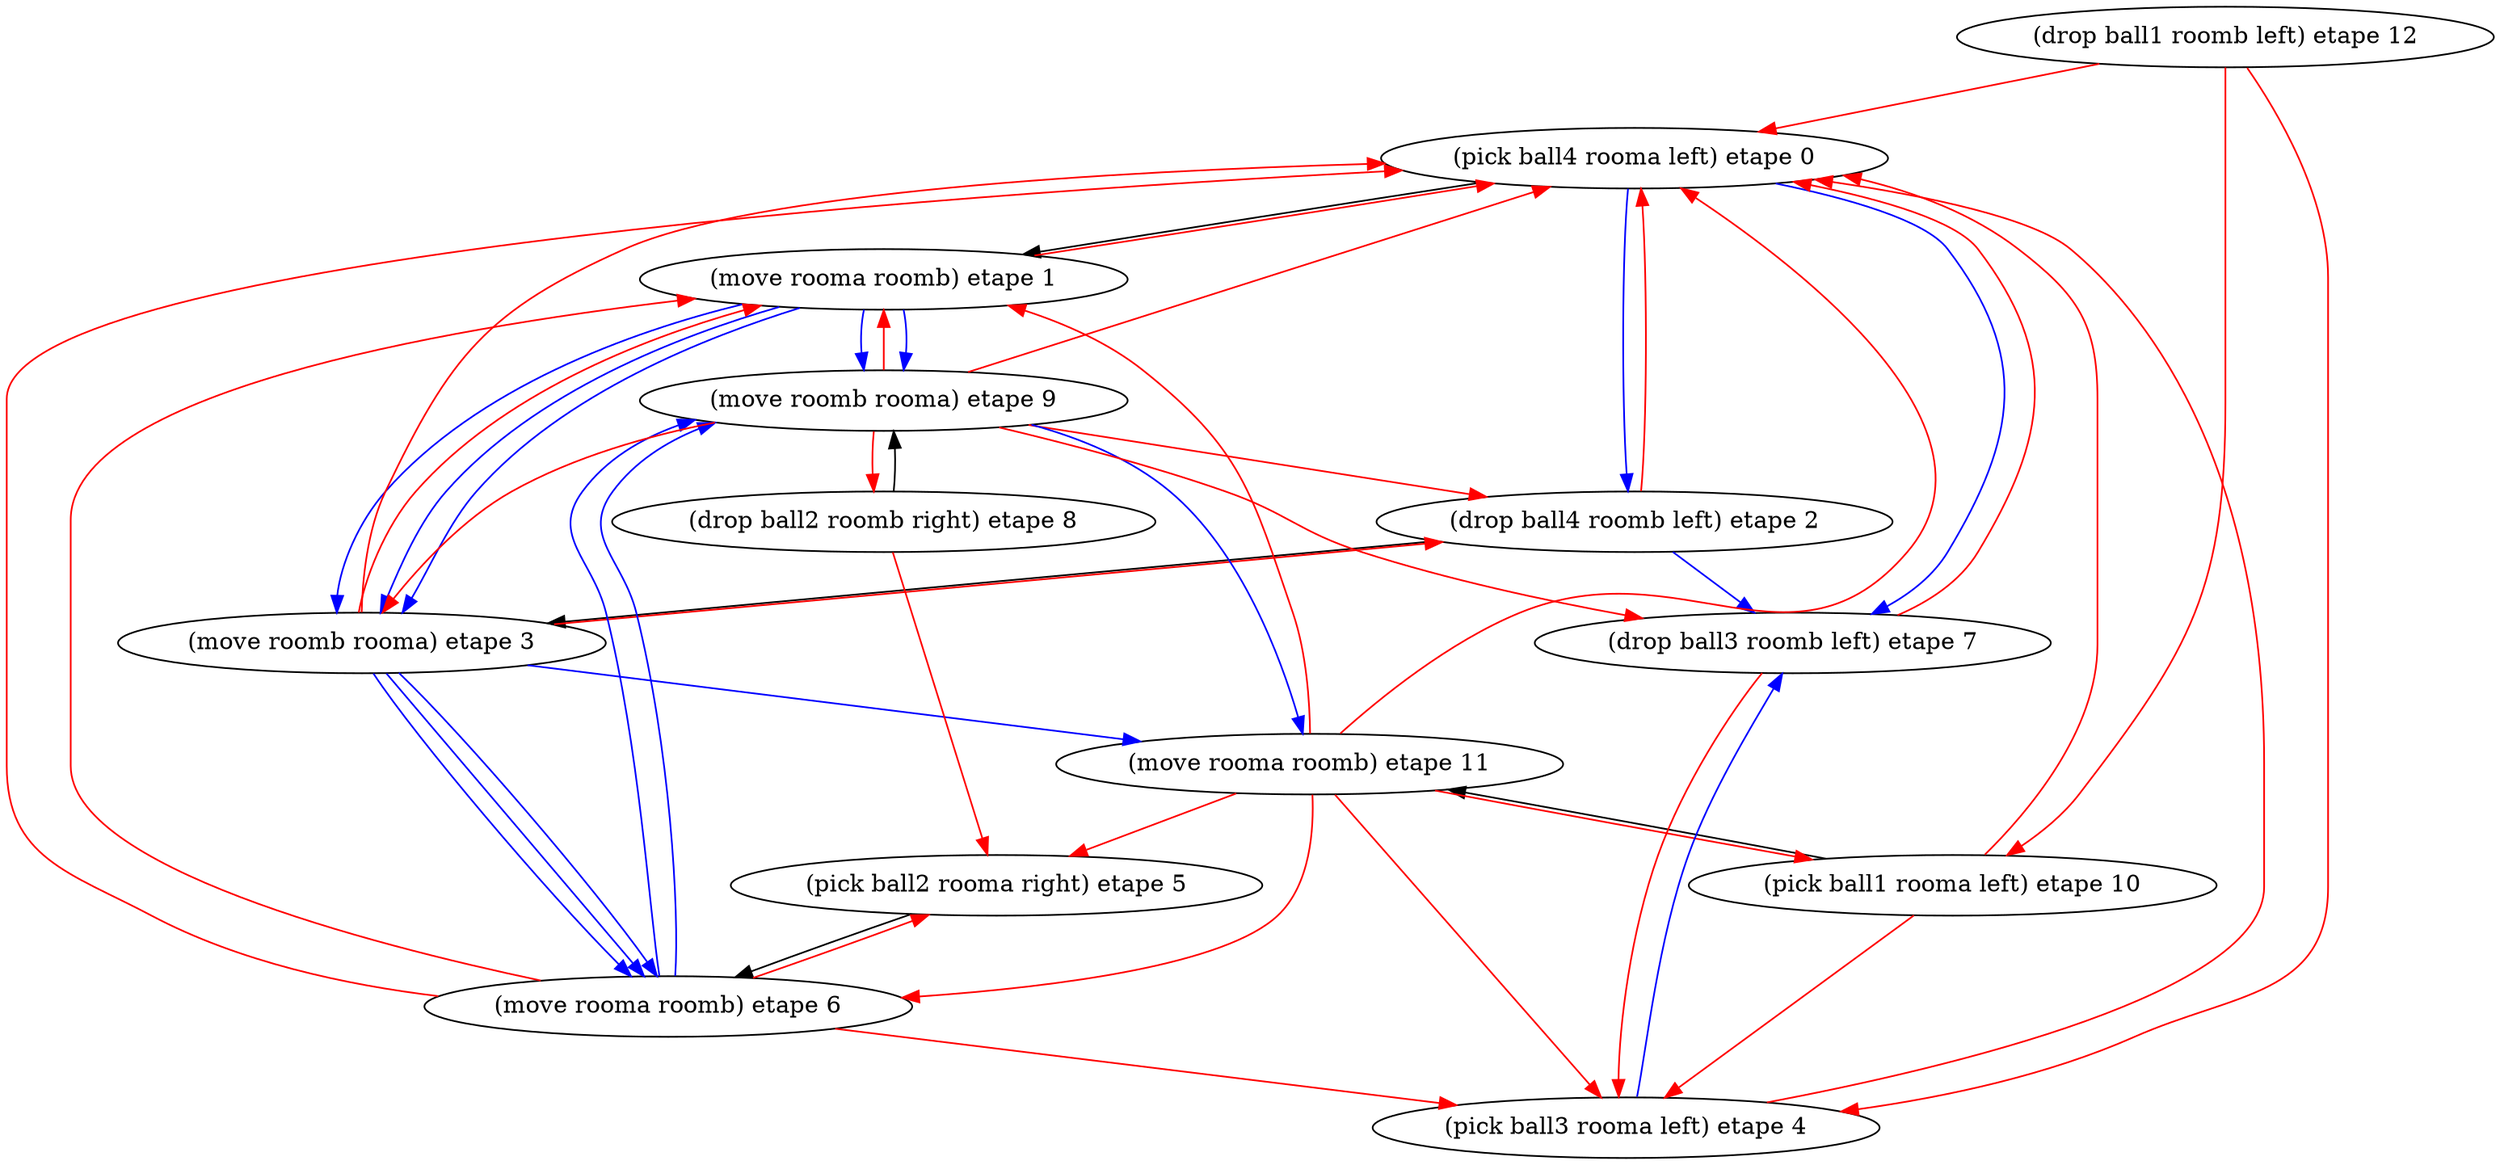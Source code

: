 digraph D { 
"(pick ball4 rooma left) etape 0" -> "(move rooma roomb) etape 1";
"(drop ball4 roomb left) etape 2" -> "(move roomb rooma) etape 3";
"(pick ball2 rooma right) etape 5" -> "(move rooma roomb) etape 6";
"(drop ball2 roomb right) etape 8" -> "(move roomb rooma) etape 9";
"(pick ball1 rooma left) etape 10" -> "(move rooma roomb) etape 11";
edge [color=red];
"(move rooma roomb) etape 1" -> "(pick ball4 rooma left) etape 0";
edge [color=red];
"(drop ball4 roomb left) etape 2" -> "(pick ball4 rooma left) etape 0";
edge [color=red];
"(move roomb rooma) etape 3" -> "(pick ball4 rooma left) etape 0";
edge [color=red];
"(pick ball3 rooma left) etape 4" -> "(pick ball4 rooma left) etape 0";
edge [color=red];
"(move rooma roomb) etape 6" -> "(pick ball4 rooma left) etape 0";
edge [color=red];
"(drop ball3 roomb left) etape 7" -> "(pick ball4 rooma left) etape 0";
edge [color=red];
"(move roomb rooma) etape 9" -> "(pick ball4 rooma left) etape 0";
edge [color=red];
"(pick ball1 rooma left) etape 10" -> "(pick ball4 rooma left) etape 0";
edge [color=red];
"(move rooma roomb) etape 11" -> "(pick ball4 rooma left) etape 0";
edge [color=red];
"(drop ball1 roomb left) etape 12" -> "(pick ball4 rooma left) etape 0";
edge [color=red];
"(move roomb rooma) etape 3" -> "(move rooma roomb) etape 1";
edge [color=red];
"(move rooma roomb) etape 6" -> "(move rooma roomb) etape 1";
edge [color=red];
"(move roomb rooma) etape 9" -> "(move rooma roomb) etape 1";
edge [color=red];
"(move rooma roomb) etape 11" -> "(move rooma roomb) etape 1";
edge [color=red];
"(move roomb rooma) etape 3" -> "(drop ball4 roomb left) etape 2";
edge [color=red];
"(move roomb rooma) etape 9" -> "(drop ball4 roomb left) etape 2";
edge [color=red];
"(move roomb rooma) etape 9" -> "(move roomb rooma) etape 3";
edge [color=blue];
"(pick ball4 rooma left) etape 0" -> "(drop ball4 roomb left) etape 2";
edge [color=blue];
"(move rooma roomb) etape 1" -> "(move roomb rooma) etape 3";
edge [color=red];
"(move rooma roomb) etape 6" -> "(pick ball3 rooma left) etape 4";
edge [color=red];
"(drop ball3 roomb left) etape 7" -> "(pick ball3 rooma left) etape 4";
edge [color=red];
"(pick ball1 rooma left) etape 10" -> "(pick ball3 rooma left) etape 4";
edge [color=red];
"(move rooma roomb) etape 11" -> "(pick ball3 rooma left) etape 4";
edge [color=red];
"(drop ball1 roomb left) etape 12" -> "(pick ball3 rooma left) etape 4";
edge [color=blue];
"(move rooma roomb) etape 1" -> "(move roomb rooma) etape 3";
edge [color=red];
"(move rooma roomb) etape 6" -> "(pick ball2 rooma right) etape 5";
edge [color=red];
"(drop ball2 roomb right) etape 8" -> "(pick ball2 rooma right) etape 5";
edge [color=red];
"(move rooma roomb) etape 11" -> "(pick ball2 rooma right) etape 5";
edge [color=blue];
"(move rooma roomb) etape 1" -> "(move roomb rooma) etape 3";
edge [color=red];
"(move rooma roomb) etape 11" -> "(move rooma roomb) etape 6";
edge [color=blue];
"(move roomb rooma) etape 3" -> "(move rooma roomb) etape 6";
edge [color=red];
"(move roomb rooma) etape 9" -> "(drop ball3 roomb left) etape 7";
edge [color=blue];
"(move roomb rooma) etape 3" -> "(move rooma roomb) etape 6";
edge [color=red];
"(move roomb rooma) etape 9" -> "(drop ball2 roomb right) etape 8";
edge [color=blue];
"(move roomb rooma) etape 3" -> "(move rooma roomb) etape 6";
edge [color=blue];
"(pick ball4 rooma left) etape 0" -> "(drop ball3 roomb left) etape 7";
edge [color=blue];
"(move rooma roomb) etape 1" -> "(move roomb rooma) etape 9";
edge [color=blue];
"(drop ball4 roomb left) etape 2" -> "(drop ball3 roomb left) etape 7";
edge [color=blue];
"(pick ball3 rooma left) etape 4" -> "(drop ball3 roomb left) etape 7";
edge [color=blue];
"(move rooma roomb) etape 6" -> "(move roomb rooma) etape 9";
edge [color=red];
"(move rooma roomb) etape 11" -> "(pick ball1 rooma left) etape 10";
edge [color=red];
"(drop ball1 roomb left) etape 12" -> "(pick ball1 rooma left) etape 10";
edge [color=blue];
"(move rooma roomb) etape 1" -> "(move roomb rooma) etape 9";
edge [color=blue];
"(move rooma roomb) etape 6" -> "(move roomb rooma) etape 9";
edge [color=blue];
"(move roomb rooma) etape 3" -> "(move rooma roomb) etape 11";
edge [color=blue];
"(move roomb rooma) etape 9" -> "(move rooma roomb) etape 11";
edge [color=red];
} 
